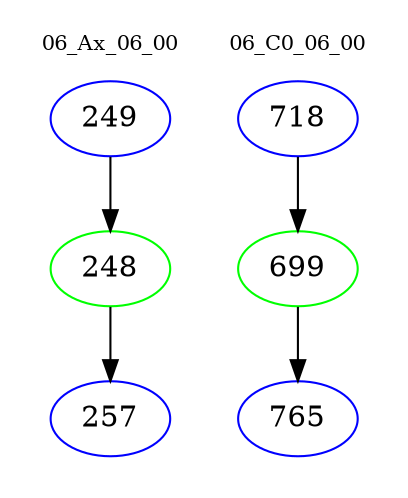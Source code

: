 digraph{
subgraph cluster_0 {
color = white
label = "06_Ax_06_00";
fontsize=10;
T0_249 [label="249", color="blue"]
T0_249 -> T0_248 [color="black"]
T0_248 [label="248", color="green"]
T0_248 -> T0_257 [color="black"]
T0_257 [label="257", color="blue"]
}
subgraph cluster_1 {
color = white
label = "06_C0_06_00";
fontsize=10;
T1_718 [label="718", color="blue"]
T1_718 -> T1_699 [color="black"]
T1_699 [label="699", color="green"]
T1_699 -> T1_765 [color="black"]
T1_765 [label="765", color="blue"]
}
}
